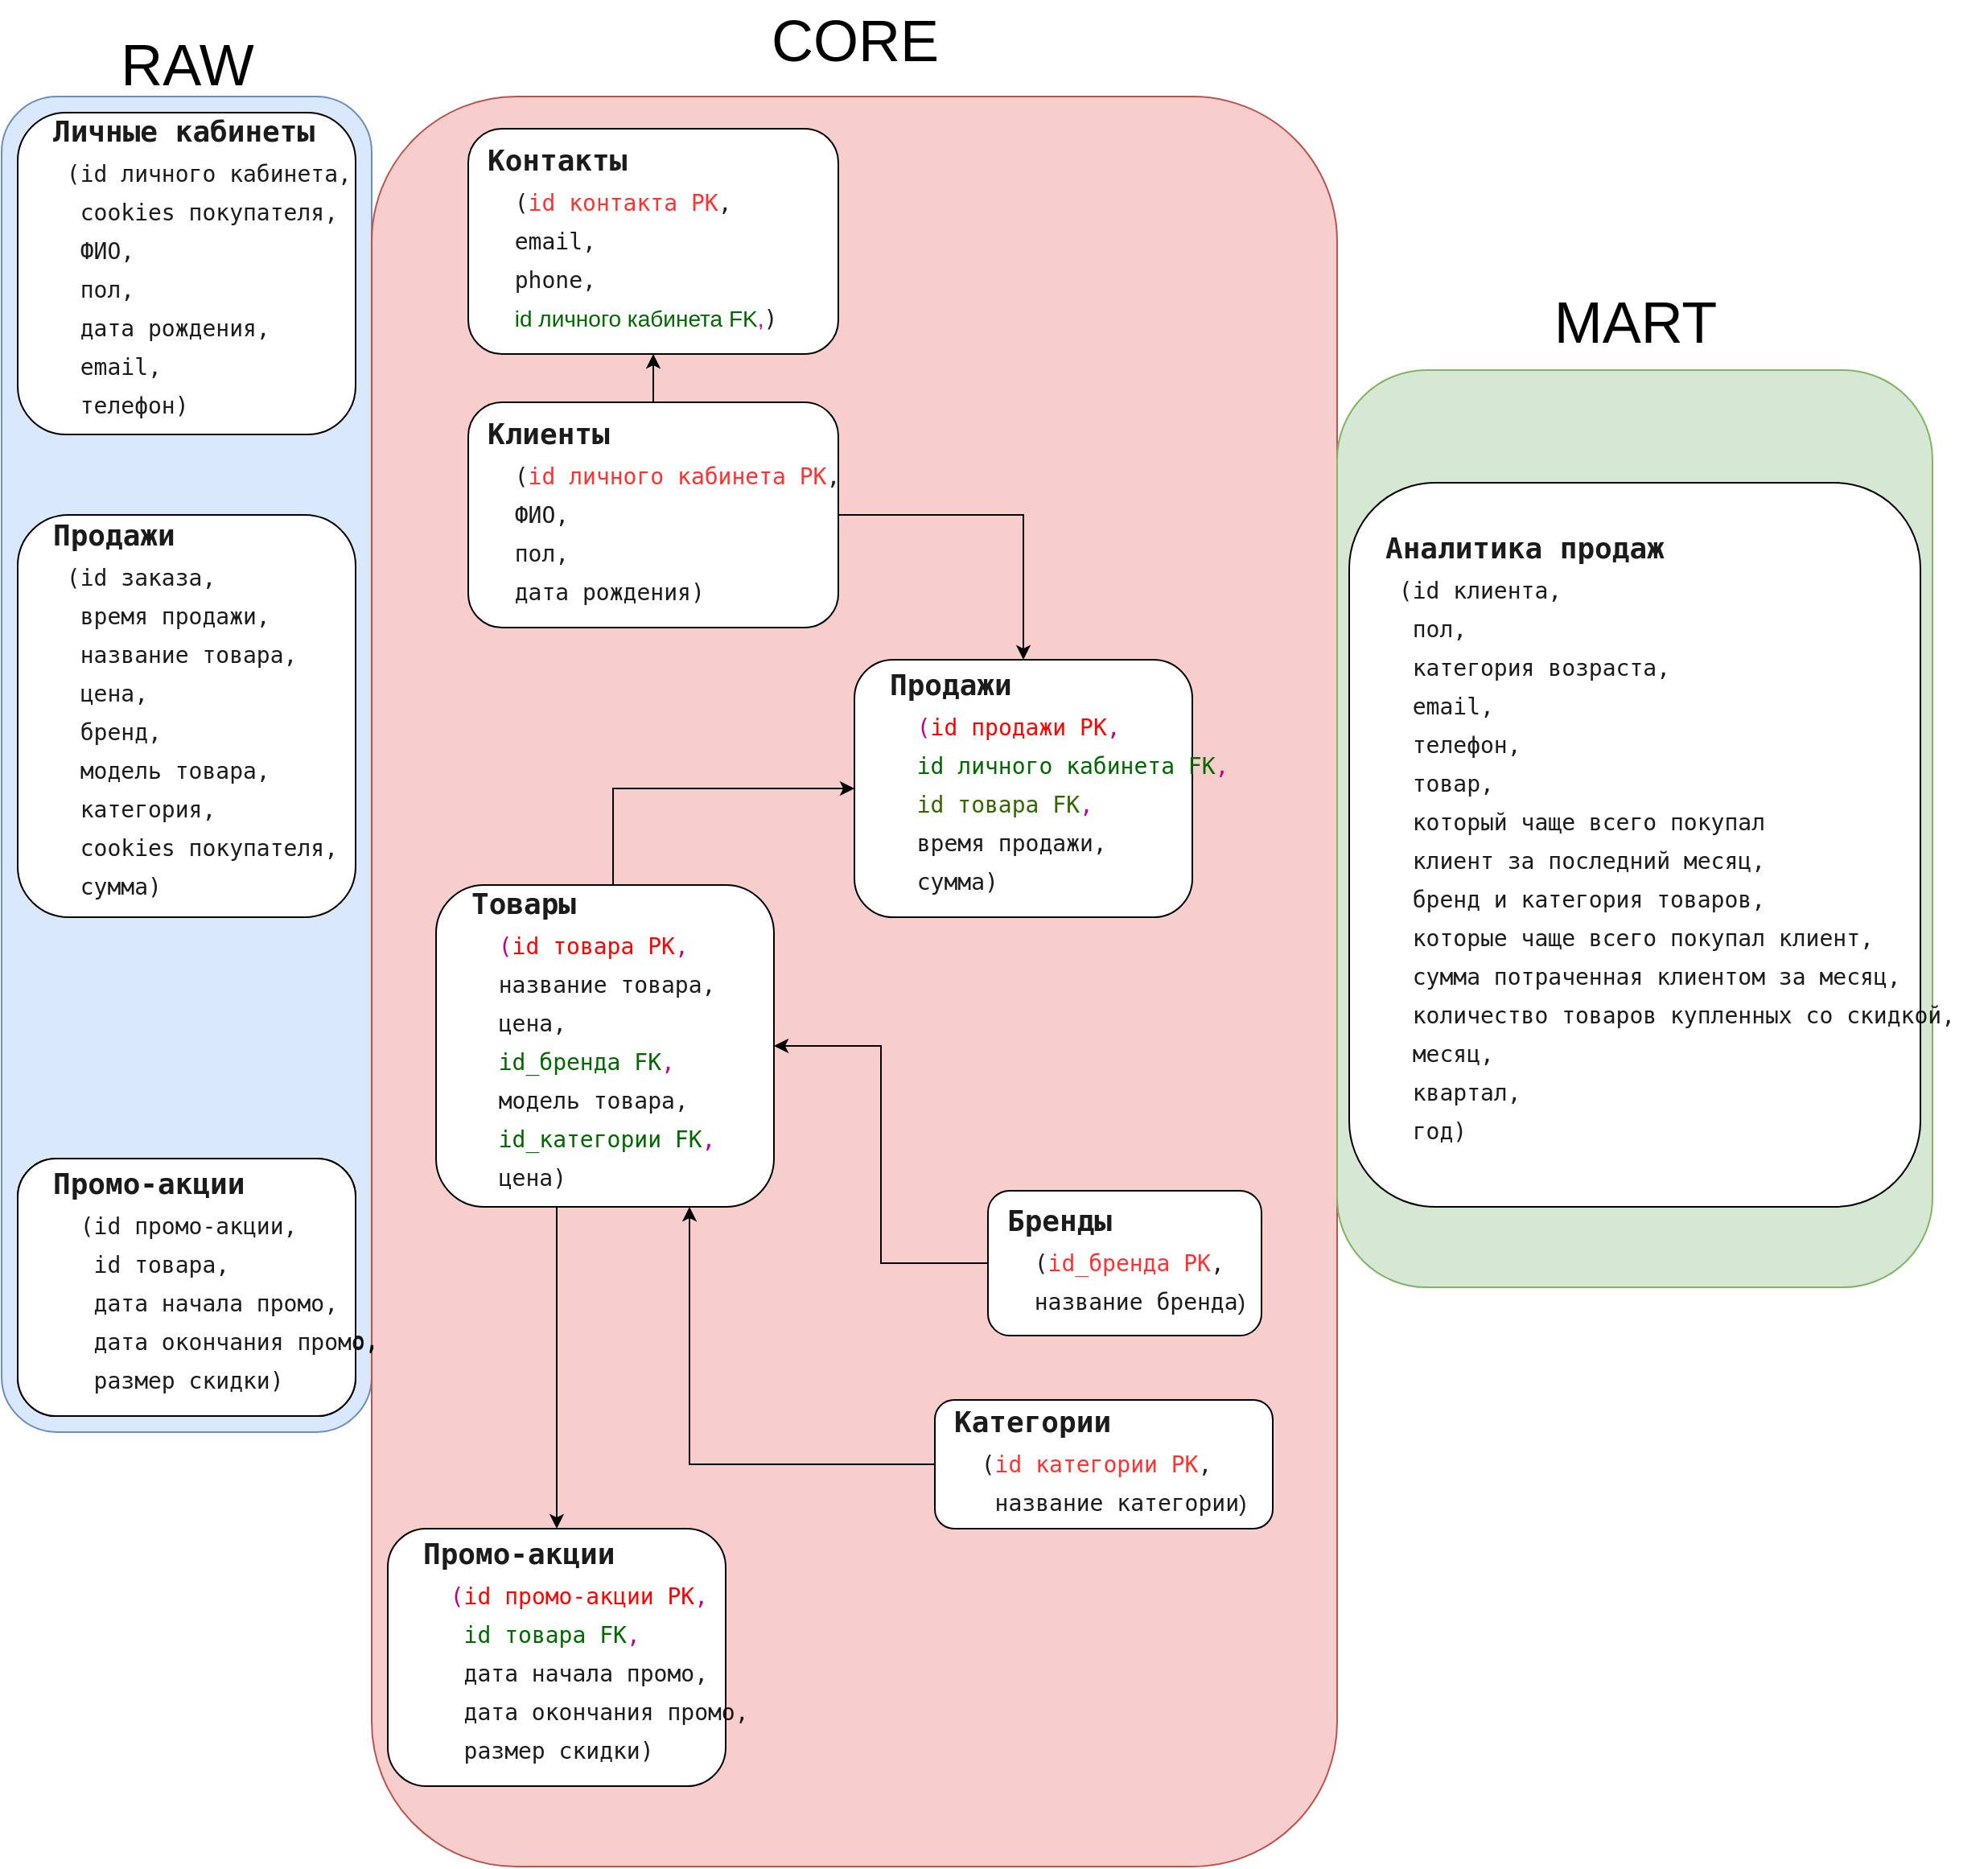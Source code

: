 <mxfile version="22.1.3" type="device">
  <diagram name="Страница — 1" id="ApuSdkKBPYPDiKR1HLbH">
    <mxGraphModel dx="2728" dy="833" grid="1" gridSize="10" guides="1" tooltips="1" connect="1" arrows="1" fold="1" page="1" pageScale="1" pageWidth="827" pageHeight="1169" math="0" shadow="0">
      <root>
        <mxCell id="0" />
        <mxCell id="1" parent="0" />
        <mxCell id="pfpJNphU8wRYEitO8FyI-1" value="" style="rounded=1;whiteSpace=wrap;html=1;fillColor=#dae8fc;strokeColor=#6c8ebf;" parent="1" vertex="1">
          <mxGeometry x="-1610" y="260" width="230" height="830" as="geometry" />
        </mxCell>
        <mxCell id="pfpJNphU8wRYEitO8FyI-2" value="" style="rounded=1;whiteSpace=wrap;html=1;fillColor=#f8cecc;strokeColor=#b85450;" parent="1" vertex="1">
          <mxGeometry x="-1380" y="260" width="600" height="1100" as="geometry" />
        </mxCell>
        <mxCell id="pfpJNphU8wRYEitO8FyI-3" value="" style="rounded=1;whiteSpace=wrap;html=1;fillColor=#d5e8d4;strokeColor=#82b366;" parent="1" vertex="1">
          <mxGeometry x="-780" y="430" width="370" height="570" as="geometry" />
        </mxCell>
        <mxCell id="pfpJNphU8wRYEitO8FyI-4" value="&lt;font style=&quot;font-size: 36px;&quot;&gt;RAW&lt;/font&gt;" style="text;html=1;strokeColor=none;fillColor=none;align=center;verticalAlign=middle;whiteSpace=wrap;rounded=0;" parent="1" vertex="1">
          <mxGeometry x="-1552.5" y="215" width="115" height="50" as="geometry" />
        </mxCell>
        <mxCell id="pfpJNphU8wRYEitO8FyI-5" value="&lt;font style=&quot;vertical-align: inherit;&quot;&gt;&lt;font style=&quot;vertical-align: inherit; font-size: 36px;&quot;&gt;CORE&lt;/font&gt;&lt;/font&gt;" style="text;html=1;strokeColor=none;fillColor=none;align=center;verticalAlign=middle;whiteSpace=wrap;rounded=0;" parent="1" vertex="1">
          <mxGeometry x="-1152.5" y="200" width="145" height="50" as="geometry" />
        </mxCell>
        <mxCell id="pfpJNphU8wRYEitO8FyI-6" value="&lt;font style=&quot;vertical-align: inherit;&quot;&gt;&lt;font style=&quot;vertical-align: inherit; font-size: 36px;&quot;&gt;МART&lt;/font&gt;&lt;/font&gt;" style="text;html=1;strokeColor=none;fillColor=none;align=center;verticalAlign=middle;whiteSpace=wrap;rounded=0;" parent="1" vertex="1">
          <mxGeometry x="-742.5" y="380" width="295" height="40" as="geometry" />
        </mxCell>
        <mxCell id="pfpJNphU8wRYEitO8FyI-7" style="edgeStyle=orthogonalEdgeStyle;rounded=0;orthogonalLoop=1;jettySize=auto;html=1;exitX=0.5;exitY=1;exitDx=0;exitDy=0;" parent="1" source="pfpJNphU8wRYEitO8FyI-1" target="pfpJNphU8wRYEitO8FyI-1" edge="1">
          <mxGeometry relative="1" as="geometry" />
        </mxCell>
        <mxCell id="699Mtnb7MZ2smKBeBavD-11" style="edgeStyle=orthogonalEdgeStyle;rounded=0;orthogonalLoop=1;jettySize=auto;html=1;entryX=0.5;entryY=0;entryDx=0;entryDy=0;" edge="1" parent="1" source="pfpJNphU8wRYEitO8FyI-8" target="pfpJNphU8wRYEitO8FyI-11">
          <mxGeometry relative="1" as="geometry" />
        </mxCell>
        <mxCell id="699Mtnb7MZ2smKBeBavD-12" style="edgeStyle=orthogonalEdgeStyle;rounded=0;orthogonalLoop=1;jettySize=auto;html=1;entryX=0.5;entryY=1;entryDx=0;entryDy=0;" edge="1" parent="1" source="pfpJNphU8wRYEitO8FyI-8" target="699Mtnb7MZ2smKBeBavD-2">
          <mxGeometry relative="1" as="geometry" />
        </mxCell>
        <mxCell id="pfpJNphU8wRYEitO8FyI-8" value="&lt;pre style=&quot;margin-top: 0px; margin-bottom: 4px; padding: 10px; box-sizing: border-box; border: 1px solid var(--cib-color-stroke-neutral-primary); background: var(--cib-color-syntax-background-surface); border-radius: var(--cib-border-radius-large); color: rgba(0, 0, 0, 0.894); line-height: 0%;&quot;&gt;&lt;code style=&quot;line-height: var(--cib-type-body1-line-height); font-variation-settings: var(--cib-type-body1-font-variation-settings);&quot;&gt;&lt;b style=&quot;&quot;&gt;&lt;font style=&quot;font-size: 18px;&quot;&gt;Клиенты&lt;/font&gt;&lt;/b&gt;&lt;/code&gt;&lt;/pre&gt;&lt;pre style=&quot;margin-top: 0px; margin-bottom: 4px; padding: 10px; box-sizing: border-box; border: 1px solid var(--cib-color-stroke-neutral-primary); background: var(--cib-color-syntax-background-surface); border-radius: var(--cib-border-radius-large); font-size: 14px; line-height: 0%;&quot;&gt;&lt;code style=&quot;color: rgba(0, 0, 0, 0.894); font-size: var(--cib-type-body1-font-size); line-height: var(--cib-type-body1-line-height); font-weight: var(--cib-type-body1-font-weight); font-variation-settings: var(--cib-type-body1-font-variation-settings);&quot;&gt;  (&lt;/code&gt;&lt;font color=&quot;#ff3333&quot;&gt;id личного кабинета PK&lt;/font&gt;&lt;span style=&quot;color: rgba(0, 0, 0, 0.894);&quot;&gt;,&lt;/span&gt;&lt;/pre&gt;&lt;pre style=&quot;margin-top: 0px; margin-bottom: 4px; padding: 10px; box-sizing: border-box; border: 1px solid var(--cib-color-stroke-neutral-primary); background: var(--cib-color-syntax-background-surface); border-radius: var(--cib-border-radius-large); color: rgba(0, 0, 0, 0.894); font-size: 14px; line-height: 0%;&quot;&gt;&lt;code style=&quot;font-size: var(--cib-type-body1-font-size); line-height: var(--cib-type-body1-line-height); font-weight: var(--cib-type-body1-font-weight); font-variation-settings: var(--cib-type-body1-font-variation-settings);&quot;&gt;  ФИО,&lt;/code&gt;&lt;/pre&gt;&lt;pre style=&quot;margin-top: 0px; margin-bottom: 4px; padding: 10px; box-sizing: border-box; border: 1px solid var(--cib-color-stroke-neutral-primary); background: var(--cib-color-syntax-background-surface); border-radius: var(--cib-border-radius-large); color: rgba(0, 0, 0, 0.894); font-size: 14px; line-height: 0%;&quot;&gt;&lt;code style=&quot;font-size: var(--cib-type-body1-font-size); line-height: var(--cib-type-body1-line-height); font-weight: var(--cib-type-body1-font-weight); font-variation-settings: var(--cib-type-body1-font-variation-settings);&quot;&gt;  пол,&lt;/code&gt;&lt;/pre&gt;&lt;pre style=&quot;margin-top: 0px; margin-bottom: 4px; padding: 10px; box-sizing: border-box; border: 1px solid var(--cib-color-stroke-neutral-primary); background: var(--cib-color-syntax-background-surface); border-radius: var(--cib-border-radius-large); color: rgba(0, 0, 0, 0.894); font-size: 14px; line-height: 0%;&quot;&gt;&lt;code style=&quot;font-size: var(--cib-type-body1-font-size); line-height: var(--cib-type-body1-line-height); font-weight: var(--cib-type-body1-font-weight); font-variation-settings: var(--cib-type-body1-font-variation-settings);&quot;&gt;  дата рождения&lt;/code&gt;)&lt;/pre&gt;" style="rounded=1;whiteSpace=wrap;html=1;align=left;" parent="1" vertex="1">
          <mxGeometry x="-1320" y="450" width="230" height="140" as="geometry" />
        </mxCell>
        <mxCell id="699Mtnb7MZ2smKBeBavD-10" style="edgeStyle=orthogonalEdgeStyle;rounded=0;orthogonalLoop=1;jettySize=auto;html=1;entryX=0;entryY=0.5;entryDx=0;entryDy=0;" edge="1" parent="1" source="pfpJNphU8wRYEitO8FyI-10" target="pfpJNphU8wRYEitO8FyI-11">
          <mxGeometry relative="1" as="geometry">
            <Array as="points">
              <mxPoint x="-1230" y="690" />
            </Array>
          </mxGeometry>
        </mxCell>
        <mxCell id="699Mtnb7MZ2smKBeBavD-14" style="edgeStyle=orthogonalEdgeStyle;rounded=0;orthogonalLoop=1;jettySize=auto;html=1;" edge="1" parent="1" source="pfpJNphU8wRYEitO8FyI-10" target="pfpJNphU8wRYEitO8FyI-17">
          <mxGeometry relative="1" as="geometry">
            <Array as="points">
              <mxPoint x="-1265" y="1010" />
              <mxPoint x="-1265" y="1010" />
            </Array>
          </mxGeometry>
        </mxCell>
        <mxCell id="pfpJNphU8wRYEitO8FyI-10" value="&lt;pre style=&quot;margin-top: 0px; margin-bottom: 4px; padding: 10px; box-sizing: border-box; border: 1px solid var(--cib-color-stroke-neutral-primary); background: var(--cib-color-syntax-background-surface); border-radius: var(--cib-border-radius-large); line-height: 0%;&quot;&gt;&lt;pre style=&quot;color: rgba(0, 0, 0, 0.894); margin-top: 0px; margin-bottom: 4px; padding: 10px; box-sizing: border-box; border: 1px solid var(--cib-color-stroke-neutral-primary); background: var(--cib-color-syntax-background-surface); border-radius: var(--cib-border-radius-large);&quot;&gt;&lt;code style=&quot;line-height: var(--cib-type-body1-line-height); font-variation-settings: var(--cib-type-body1-font-variation-settings);&quot;&gt;&lt;font style=&quot;font-size: 18px;&quot;&gt;&lt;b&gt;Товары&lt;/b&gt;&lt;/font&gt;&lt;/code&gt;&lt;/pre&gt;&lt;pre style=&quot;font-size: 14px; margin-top: 0px; margin-bottom: 4px; padding: 10px; box-sizing: border-box; border: 1px solid var(--cib-color-stroke-neutral-primary); background: var(--cib-color-syntax-background-surface); border-radius: var(--cib-border-radius-large);&quot;&gt;&lt;code style=&quot;font-size: var(--cib-type-body1-font-size); line-height: var(--cib-type-body1-line-height); font-weight: var(--cib-type-body1-font-weight); font-variation-settings: var(--cib-type-body1-font-variation-settings);&quot;&gt;&lt;font color=&quot;rgba(0, 0, 0, 0.894)&quot;&gt;  (&lt;/font&gt;&lt;font color=&quot;#ff0000&quot;&gt;id товара PK&lt;/font&gt;&lt;font color=&quot;rgba(0, 0, 0, 0.894)&quot;&gt;,&lt;/font&gt;&lt;/code&gt;&lt;/pre&gt;&lt;pre style=&quot;color: rgba(0, 0, 0, 0.894); font-size: 14px; margin-top: 0px; margin-bottom: 4px; padding: 10px; box-sizing: border-box; border: 1px solid var(--cib-color-stroke-neutral-primary); background: var(--cib-color-syntax-background-surface); border-radius: var(--cib-border-radius-large);&quot;&gt;&lt;code style=&quot;font-size: var(--cib-type-body1-font-size); line-height: var(--cib-type-body1-line-height); font-weight: var(--cib-type-body1-font-weight); font-variation-settings: var(--cib-type-body1-font-variation-settings);&quot;&gt;  название товара,&lt;/code&gt;&lt;/pre&gt;&lt;pre style=&quot;color: rgba(0, 0, 0, 0.894); font-size: 14px; margin-top: 0px; margin-bottom: 4px; padding: 10px; box-sizing: border-box; border: 1px solid var(--cib-color-stroke-neutral-primary); background: var(--cib-color-syntax-background-surface); border-radius: var(--cib-border-radius-large);&quot;&gt;&lt;code style=&quot;font-size: var(--cib-type-body1-font-size); line-height: var(--cib-type-body1-line-height); font-weight: var(--cib-type-body1-font-weight); font-variation-settings: var(--cib-type-body1-font-variation-settings);&quot;&gt;  цена,&lt;/code&gt;&lt;/pre&gt;&lt;pre style=&quot;font-size: 14px; margin-top: 0px; margin-bottom: 4px; padding: 10px; box-sizing: border-box; border: 1px solid var(--cib-color-stroke-neutral-primary); background: var(--cib-color-syntax-background-surface); border-radius: var(--cib-border-radius-large);&quot;&gt;&lt;code style=&quot;font-size: var(--cib-type-body1-font-size); line-height: var(--cib-type-body1-line-height); font-weight: var(--cib-type-body1-font-weight); font-variation-settings: var(--cib-type-body1-font-variation-settings);&quot;&gt;&lt;font color=&quot;rgba(0, 0, 0, 0.894)&quot;&gt;  &lt;/font&gt;&lt;font color=&quot;#006600&quot;&gt;id_брендa FK&lt;/font&gt;&lt;font color=&quot;rgba(0, 0, 0, 0.894)&quot;&gt;,&lt;/font&gt;&lt;/code&gt;&lt;/pre&gt;&lt;pre style=&quot;color: rgba(0, 0, 0, 0.894); font-size: 14px; margin-top: 0px; margin-bottom: 4px; padding: 10px; box-sizing: border-box; border: 1px solid var(--cib-color-stroke-neutral-primary); background: var(--cib-color-syntax-background-surface); border-radius: var(--cib-border-radius-large);&quot;&gt;&lt;code style=&quot;font-size: var(--cib-type-body1-font-size); line-height: var(--cib-type-body1-line-height); font-weight: var(--cib-type-body1-font-weight); font-variation-settings: var(--cib-type-body1-font-variation-settings);&quot;&gt;  модель товара,&lt;/code&gt;&lt;/pre&gt;&lt;pre style=&quot;font-size: 14px; margin-top: 0px; margin-bottom: 4px; padding: 10px; box-sizing: border-box; border: 1px solid var(--cib-color-stroke-neutral-primary); background: var(--cib-color-syntax-background-surface); border-radius: var(--cib-border-radius-large);&quot;&gt;&lt;code style=&quot;font-size: var(--cib-type-body1-font-size); line-height: var(--cib-type-body1-line-height); font-weight: var(--cib-type-body1-font-weight); font-variation-settings: var(--cib-type-body1-font-variation-settings);&quot;&gt;&lt;font color=&quot;rgba(0, 0, 0, 0.894)&quot;&gt;  &lt;/font&gt;&lt;font color=&quot;#006600&quot;&gt;id_категории FK&lt;/font&gt;&lt;font color=&quot;rgba(0, 0, 0, 0.894)&quot;&gt;,&lt;/font&gt;&lt;/code&gt;&lt;/pre&gt;&lt;pre style=&quot;color: rgba(0, 0, 0, 0.894); font-size: 14px; margin-top: 0px; margin-bottom: 4px; padding: 10px; box-sizing: border-box; border: 1px solid var(--cib-color-stroke-neutral-primary); background: var(--cib-color-syntax-background-surface); border-radius: var(--cib-border-radius-large);&quot;&gt;&lt;code style=&quot;font-size: var(--cib-type-body1-font-size); line-height: var(--cib-type-body1-line-height); font-weight: var(--cib-type-body1-font-weight); font-variation-settings: var(--cib-type-body1-font-variation-settings);&quot;&gt;  цена)&lt;/code&gt;&lt;/pre&gt;&lt;/pre&gt;" style="rounded=1;whiteSpace=wrap;html=1;align=left;" parent="1" vertex="1">
          <mxGeometry x="-1340" y="750" width="210" height="200" as="geometry" />
        </mxCell>
        <mxCell id="pfpJNphU8wRYEitO8FyI-11" value="&lt;pre style=&quot;margin-top: 0px; margin-bottom: 4px; padding: 10px; box-sizing: border-box; border: 1px solid var(--cib-color-stroke-neutral-primary); background: var(--cib-color-syntax-background-surface); border-radius: var(--cib-border-radius-large); line-height: 0%;&quot;&gt;&lt;pre style=&quot;color: rgba(0, 0, 0, 0.894); margin-top: 0px; margin-bottom: 4px; padding: 10px; box-sizing: border-box; border: 1px solid var(--cib-color-stroke-neutral-primary); background: var(--cib-color-syntax-background-surface); border-radius: var(--cib-border-radius-large);&quot;&gt;&lt;code style=&quot;line-height: var(--cib-type-body1-line-height); font-variation-settings: var(--cib-type-body1-font-variation-settings);&quot;&gt;&lt;b style=&quot;&quot;&gt;&lt;font style=&quot;font-size: 18px;&quot;&gt;Продажи&lt;/font&gt;&lt;/b&gt;&lt;/code&gt;&lt;/pre&gt;&lt;pre style=&quot;font-size: 14px; margin-top: 0px; margin-bottom: 4px; padding: 10px; box-sizing: border-box; border: 1px solid var(--cib-color-stroke-neutral-primary); background: var(--cib-color-syntax-background-surface); border-radius: var(--cib-border-radius-large);&quot;&gt;&lt;code style=&quot;font-size: var(--cib-type-body1-font-size); line-height: var(--cib-type-body1-line-height); font-weight: var(--cib-type-body1-font-weight); font-variation-settings: var(--cib-type-body1-font-variation-settings);&quot;&gt;&lt;font color=&quot;rgba(0, 0, 0, 0.894)&quot;&gt;  (&lt;/font&gt;&lt;font color=&quot;#ff0000&quot;&gt;id продажи PK&lt;/font&gt;&lt;font color=&quot;rgba(0, 0, 0, 0.894)&quot;&gt;,&lt;/font&gt;&lt;/code&gt;&lt;/pre&gt;&lt;pre style=&quot;font-size: 14px; margin-top: 0px; margin-bottom: 4px; padding: 10px; box-sizing: border-box; border: 1px solid var(--cib-color-stroke-neutral-primary); background: var(--cib-color-syntax-background-surface); border-radius: var(--cib-border-radius-large);&quot;&gt;&lt;code style=&quot;font-size: var(--cib-type-body1-font-size); line-height: var(--cib-type-body1-line-height); font-weight: var(--cib-type-body1-font-weight); font-variation-settings: var(--cib-type-body1-font-variation-settings);&quot;&gt;&lt;font color=&quot;rgba(0, 0, 0, 0.894)&quot;&gt;  &lt;/font&gt;&lt;font color=&quot;#006600&quot;&gt;id личного кабинета FK&lt;/font&gt;&lt;font color=&quot;rgba(0, 0, 0, 0.894)&quot;&gt;,&lt;br&gt;&lt;/font&gt;&lt;/code&gt;&lt;font color=&quot;rgba(0, 0, 0, 0.894)&quot;&gt;&lt;br&gt;&lt;/font&gt;&lt;/pre&gt;&lt;pre style=&quot;font-size: 14px; margin-top: 0px; margin-bottom: 4px; padding: 10px; box-sizing: border-box; border: 1px solid var(--cib-color-stroke-neutral-primary); background: var(--cib-color-syntax-background-surface); border-radius: var(--cib-border-radius-large);&quot;&gt;&lt;span style=&quot;color: rgba(0, 0, 0, 0.894);&quot;&gt;  &lt;/span&gt;&lt;font color=&quot;#336600&quot;&gt;id товара FK&lt;/font&gt;&lt;font color=&quot;rgba(0, 0, 0, 0.894)&quot;&gt;, &lt;/font&gt;&lt;/pre&gt;&lt;pre style=&quot;color: rgba(0, 0, 0, 0.894); font-size: 14px; margin-top: 0px; margin-bottom: 4px; padding: 10px; box-sizing: border-box; border: 1px solid var(--cib-color-stroke-neutral-primary); background: var(--cib-color-syntax-background-surface); border-radius: var(--cib-border-radius-large);&quot;&gt;&lt;code style=&quot;font-size: var(--cib-type-body1-font-size); line-height: var(--cib-type-body1-line-height); font-weight: var(--cib-type-body1-font-weight); font-variation-settings: var(--cib-type-body1-font-variation-settings);&quot;&gt;  время продажи,&lt;/code&gt;&lt;/pre&gt;&lt;pre style=&quot;color: rgba(0, 0, 0, 0.894); font-size: 14px; margin-top: 0px; margin-bottom: 4px; padding: 10px; box-sizing: border-box; border: 1px solid var(--cib-color-stroke-neutral-primary); background: var(--cib-color-syntax-background-surface); border-radius: var(--cib-border-radius-large);&quot;&gt;&lt;code style=&quot;font-size: var(--cib-type-body1-font-size); line-height: var(--cib-type-body1-line-height); font-weight: var(--cib-type-body1-font-weight); font-variation-settings: var(--cib-type-body1-font-variation-settings);&quot;&gt;  сумма)&lt;/code&gt;&lt;/pre&gt;&lt;/pre&gt;" style="rounded=1;whiteSpace=wrap;html=1;align=left;" parent="1" vertex="1">
          <mxGeometry x="-1080" y="610" width="210" height="160" as="geometry" />
        </mxCell>
        <mxCell id="pfpJNphU8wRYEitO8FyI-13" value="&lt;pre style=&quot;margin-top: 0px; margin-bottom: 4px; padding: 10px; box-sizing: border-box; border: 1px solid var(--cib-color-stroke-neutral-primary); background: var(--cib-color-syntax-background-surface); border-radius: var(--cib-border-radius-large); color: rgba(0, 0, 0, 0.894); font-size: 14px; line-height: 0%;&quot;&gt;&lt;pre style=&quot;margin-top: 0px; margin-bottom: 4px; padding: 10px; box-sizing: border-box; border: 1px solid var(--cib-color-stroke-neutral-primary); background: var(--cib-color-syntax-background-surface); border-radius: var(--cib-border-radius-large);&quot;&gt;&lt;code style=&quot;font-size: var(--cib-type-body1-font-size); line-height: var(--cib-type-body1-line-height); font-weight: var(--cib-type-body1-font-weight); font-variation-settings: var(--cib-type-body1-font-variation-settings);&quot;&gt;Промо-акции&lt;/code&gt;&lt;/pre&gt;&lt;pre style=&quot;margin-top: 0px; margin-bottom: 4px; padding: 10px; box-sizing: border-box; border: 1px solid var(--cib-color-stroke-neutral-primary); background: var(--cib-color-syntax-background-surface); border-radius: var(--cib-border-radius-large);&quot;&gt;&lt;code style=&quot;font-size: var(--cib-type-body1-font-size); line-height: var(--cib-type-body1-line-height); font-weight: var(--cib-type-body1-font-weight); font-variation-settings: var(--cib-type-body1-font-variation-settings);&quot;&gt;  (id промо-акции,&lt;/code&gt;&lt;/pre&gt;&lt;pre style=&quot;margin-top: 0px; margin-bottom: 4px; padding: 10px; box-sizing: border-box; border: 1px solid var(--cib-color-stroke-neutral-primary); background: var(--cib-color-syntax-background-surface); border-radius: var(--cib-border-radius-large);&quot;&gt;&lt;code style=&quot;font-size: var(--cib-type-body1-font-size); line-height: var(--cib-type-body1-line-height); font-weight: var(--cib-type-body1-font-weight); font-variation-settings: var(--cib-type-body1-font-variation-settings);&quot;&gt;   id товара,&lt;/code&gt;&lt;/pre&gt;&lt;pre style=&quot;margin-top: 0px; margin-bottom: 4px; padding: 10px; box-sizing: border-box; border: 1px solid var(--cib-color-stroke-neutral-primary); background: var(--cib-color-syntax-background-surface); border-radius: var(--cib-border-radius-large);&quot;&gt;&lt;code style=&quot;font-size: var(--cib-type-body1-font-size); line-height: var(--cib-type-body1-line-height); font-weight: var(--cib-type-body1-font-weight); font-variation-settings: var(--cib-type-body1-font-variation-settings);&quot;&gt;   дата начала промо,&lt;/code&gt;&lt;/pre&gt;&lt;pre style=&quot;margin-top: 0px; margin-bottom: 4px; padding: 10px; box-sizing: border-box; border: 1px solid var(--cib-color-stroke-neutral-primary); background: var(--cib-color-syntax-background-surface); border-radius: var(--cib-border-radius-large);&quot;&gt;&lt;code style=&quot;font-size: var(--cib-type-body1-font-size); line-height: var(--cib-type-body1-line-height); font-weight: var(--cib-type-body1-font-weight); font-variation-settings: var(--cib-type-body1-font-variation-settings);&quot;&gt;   дата окончания промо,&lt;/code&gt;&lt;/pre&gt;&lt;pre style=&quot;margin-top: 0px; margin-bottom: 4px; padding: 10px; box-sizing: border-box; border: 1px solid var(--cib-color-stroke-neutral-primary); background: var(--cib-color-syntax-background-surface); border-radius: var(--cib-border-radius-large);&quot;&gt;&lt;code style=&quot;font-size: var(--cib-type-body1-font-size); line-height: var(--cib-type-body1-line-height); font-weight: var(--cib-type-body1-font-weight); font-variation-settings: var(--cib-type-body1-font-variation-settings);&quot;&gt;   размер скидки)&lt;/code&gt;&lt;/pre&gt;&lt;/pre&gt;" style="rounded=1;whiteSpace=wrap;html=1;align=left;" parent="1" vertex="1">
          <mxGeometry x="-1600" y="920" width="210" height="160" as="geometry" />
        </mxCell>
        <mxCell id="pfpJNphU8wRYEitO8FyI-14" value="&lt;pre style=&quot;margin-top: 0px; margin-bottom: 4px; padding: 10px; box-sizing: border-box; border: 1px solid var(--cib-color-stroke-neutral-primary); background: var(--cib-color-syntax-background-surface); border-radius: var(--cib-border-radius-large); color: rgba(0, 0, 0, 0.894); line-height: 0%;&quot;&gt;&lt;pre style=&quot;margin-top: 0px; margin-bottom: 4px; padding: 10px; box-sizing: border-box; border: 1px solid var(--cib-color-stroke-neutral-primary); background: var(--cib-color-syntax-background-surface); border-radius: var(--cib-border-radius-large);&quot;&gt;&lt;code style=&quot;line-height: var(--cib-type-body1-line-height); font-variation-settings: var(--cib-type-body1-font-variation-settings);&quot;&gt;&lt;b style=&quot;&quot;&gt;&lt;font style=&quot;font-size: 18px;&quot;&gt;Продажи&lt;/font&gt;&lt;/b&gt;&lt;/code&gt;&lt;/pre&gt;&lt;pre style=&quot;font-size: 14px; margin-top: 0px; margin-bottom: 4px; padding: 10px; box-sizing: border-box; border: 1px solid var(--cib-color-stroke-neutral-primary); background: var(--cib-color-syntax-background-surface); border-radius: var(--cib-border-radius-large);&quot;&gt;&lt;code style=&quot;font-size: var(--cib-type-body1-font-size); line-height: var(--cib-type-body1-line-height); font-weight: var(--cib-type-body1-font-weight); font-variation-settings: var(--cib-type-body1-font-variation-settings);&quot;&gt; (id заказа,&lt;/code&gt;&lt;/pre&gt;&lt;pre style=&quot;font-size: 14px; margin-top: 0px; margin-bottom: 4px; padding: 10px; box-sizing: border-box; border: 1px solid var(--cib-color-stroke-neutral-primary); background: var(--cib-color-syntax-background-surface); border-radius: var(--cib-border-radius-large);&quot;&gt;&lt;code style=&quot;font-size: var(--cib-type-body1-font-size); line-height: var(--cib-type-body1-line-height); font-weight: var(--cib-type-body1-font-weight); font-variation-settings: var(--cib-type-body1-font-variation-settings);&quot;&gt;  время продажи,&lt;/code&gt;&lt;/pre&gt;&lt;pre style=&quot;font-size: 14px; margin-top: 0px; margin-bottom: 4px; padding: 10px; box-sizing: border-box; border: 1px solid var(--cib-color-stroke-neutral-primary); background: var(--cib-color-syntax-background-surface); border-radius: var(--cib-border-radius-large);&quot;&gt;&lt;code style=&quot;font-size: var(--cib-type-body1-font-size); line-height: var(--cib-type-body1-line-height); font-weight: var(--cib-type-body1-font-weight); font-variation-settings: var(--cib-type-body1-font-variation-settings);&quot;&gt;  название товара,&lt;/code&gt;&lt;/pre&gt;&lt;pre style=&quot;font-size: 14px; margin-top: 0px; margin-bottom: 4px; padding: 10px; box-sizing: border-box; border: 1px solid var(--cib-color-stroke-neutral-primary); background: var(--cib-color-syntax-background-surface); border-radius: var(--cib-border-radius-large);&quot;&gt;&lt;code style=&quot;font-size: var(--cib-type-body1-font-size); line-height: var(--cib-type-body1-line-height); font-weight: var(--cib-type-body1-font-weight); font-variation-settings: var(--cib-type-body1-font-variation-settings);&quot;&gt;  цена,&lt;/code&gt;&lt;/pre&gt;&lt;pre style=&quot;font-size: 14px; margin-top: 0px; margin-bottom: 4px; padding: 10px; box-sizing: border-box; border: 1px solid var(--cib-color-stroke-neutral-primary); background: var(--cib-color-syntax-background-surface); border-radius: var(--cib-border-radius-large);&quot;&gt;&lt;code style=&quot;font-size: var(--cib-type-body1-font-size); line-height: var(--cib-type-body1-line-height); font-weight: var(--cib-type-body1-font-weight); font-variation-settings: var(--cib-type-body1-font-variation-settings);&quot;&gt;  бренд,&lt;/code&gt;&lt;/pre&gt;&lt;pre style=&quot;font-size: 14px; margin-top: 0px; margin-bottom: 4px; padding: 10px; box-sizing: border-box; border: 1px solid var(--cib-color-stroke-neutral-primary); background: var(--cib-color-syntax-background-surface); border-radius: var(--cib-border-radius-large);&quot;&gt;&lt;code style=&quot;font-size: var(--cib-type-body1-font-size); line-height: var(--cib-type-body1-line-height); font-weight: var(--cib-type-body1-font-weight); font-variation-settings: var(--cib-type-body1-font-variation-settings);&quot;&gt;  модель товара,&lt;/code&gt;&lt;/pre&gt;&lt;pre style=&quot;font-size: 14px; margin-top: 0px; margin-bottom: 4px; padding: 10px; box-sizing: border-box; border: 1px solid var(--cib-color-stroke-neutral-primary); background: var(--cib-color-syntax-background-surface); border-radius: var(--cib-border-radius-large);&quot;&gt;&lt;code style=&quot;font-size: var(--cib-type-body1-font-size); line-height: var(--cib-type-body1-line-height); font-weight: var(--cib-type-body1-font-weight); font-variation-settings: var(--cib-type-body1-font-variation-settings);&quot;&gt;  категория,&lt;/code&gt;&lt;/pre&gt;&lt;pre style=&quot;font-size: 14px; margin-top: 0px; margin-bottom: 4px; padding: 10px; box-sizing: border-box; border: 1px solid var(--cib-color-stroke-neutral-primary); background: var(--cib-color-syntax-background-surface); border-radius: var(--cib-border-radius-large);&quot;&gt;&lt;code style=&quot;font-size: var(--cib-type-body1-font-size); line-height: var(--cib-type-body1-line-height); font-weight: var(--cib-type-body1-font-weight); font-variation-settings: var(--cib-type-body1-font-variation-settings);&quot;&gt;  cookies покупателя,&lt;/code&gt;&lt;/pre&gt;&lt;pre style=&quot;font-size: 14px; margin-top: 0px; margin-bottom: 4px; padding: 10px; box-sizing: border-box; border: 1px solid var(--cib-color-stroke-neutral-primary); background: var(--cib-color-syntax-background-surface); border-radius: var(--cib-border-radius-large);&quot;&gt;&lt;code style=&quot;font-size: var(--cib-type-body1-font-size); line-height: var(--cib-type-body1-line-height); font-weight: var(--cib-type-body1-font-weight); font-variation-settings: var(--cib-type-body1-font-variation-settings);&quot;&gt;  сумма)&lt;/code&gt;&lt;/pre&gt;&lt;/pre&gt;" style="rounded=1;whiteSpace=wrap;html=1;align=left;" parent="1" vertex="1">
          <mxGeometry x="-1600" y="520" width="210" height="250" as="geometry" />
        </mxCell>
        <mxCell id="pfpJNphU8wRYEitO8FyI-15" value="&lt;pre style=&quot;margin-top: 0px; margin-bottom: 4px; padding: 10px; box-sizing: border-box; border: 1px solid var(--cib-color-stroke-neutral-primary); background: var(--cib-color-syntax-background-surface); border-radius: var(--cib-border-radius-large); color: rgba(0, 0, 0, 0.894); line-height: 0%;&quot;&gt;&lt;pre style=&quot;margin-top: 0px; margin-bottom: 4px; padding: 10px; box-sizing: border-box; border: 1px solid var(--cib-color-stroke-neutral-primary); background: var(--cib-color-syntax-background-surface); border-radius: var(--cib-border-radius-large);&quot;&gt;&lt;code style=&quot;line-height: var(--cib-type-body1-line-height); font-variation-settings: var(--cib-type-body1-font-variation-settings);&quot;&gt;&lt;b style=&quot;&quot;&gt;&lt;font style=&quot;font-size: 18px;&quot;&gt;Личные кабинеты&lt;/font&gt;&lt;/b&gt;&lt;/code&gt;&lt;/pre&gt;&lt;pre style=&quot;font-size: 14px; margin-top: 0px; margin-bottom: 4px; padding: 10px; box-sizing: border-box; border: 1px solid var(--cib-color-stroke-neutral-primary); background: var(--cib-color-syntax-background-surface); border-radius: var(--cib-border-radius-large);&quot;&gt;&lt;code style=&quot;font-size: var(--cib-type-body1-font-size); line-height: var(--cib-type-body1-line-height); font-weight: var(--cib-type-body1-font-weight); font-variation-settings: var(--cib-type-body1-font-variation-settings);&quot;&gt; (id личного кабинета,&lt;/code&gt;&lt;/pre&gt;&lt;pre style=&quot;font-size: 14px; margin-top: 0px; margin-bottom: 4px; padding: 10px; box-sizing: border-box; border: 1px solid var(--cib-color-stroke-neutral-primary); background: var(--cib-color-syntax-background-surface); border-radius: var(--cib-border-radius-large);&quot;&gt;&lt;code style=&quot;font-size: var(--cib-type-body1-font-size); line-height: var(--cib-type-body1-line-height); font-weight: var(--cib-type-body1-font-weight); font-variation-settings: var(--cib-type-body1-font-variation-settings);&quot;&gt;  cookies покупателя,&lt;/code&gt;&lt;/pre&gt;&lt;pre style=&quot;font-size: 14px; margin-top: 0px; margin-bottom: 4px; padding: 10px; box-sizing: border-box; border: 1px solid var(--cib-color-stroke-neutral-primary); background: var(--cib-color-syntax-background-surface); border-radius: var(--cib-border-radius-large);&quot;&gt;&lt;code style=&quot;font-size: var(--cib-type-body1-font-size); line-height: var(--cib-type-body1-line-height); font-weight: var(--cib-type-body1-font-weight); font-variation-settings: var(--cib-type-body1-font-variation-settings);&quot;&gt;  ФИО,&lt;/code&gt;&lt;/pre&gt;&lt;pre style=&quot;font-size: 14px; margin-top: 0px; margin-bottom: 4px; padding: 10px; box-sizing: border-box; border: 1px solid var(--cib-color-stroke-neutral-primary); background: var(--cib-color-syntax-background-surface); border-radius: var(--cib-border-radius-large);&quot;&gt;&lt;code style=&quot;font-size: var(--cib-type-body1-font-size); line-height: var(--cib-type-body1-line-height); font-weight: var(--cib-type-body1-font-weight); font-variation-settings: var(--cib-type-body1-font-variation-settings);&quot;&gt;  пол,&lt;/code&gt;&lt;/pre&gt;&lt;pre style=&quot;font-size: 14px; margin-top: 0px; margin-bottom: 4px; padding: 10px; box-sizing: border-box; border: 1px solid var(--cib-color-stroke-neutral-primary); background: var(--cib-color-syntax-background-surface); border-radius: var(--cib-border-radius-large);&quot;&gt;&lt;code style=&quot;font-size: var(--cib-type-body1-font-size); line-height: var(--cib-type-body1-line-height); font-weight: var(--cib-type-body1-font-weight); font-variation-settings: var(--cib-type-body1-font-variation-settings);&quot;&gt;  дата рождения,&lt;/code&gt;&lt;/pre&gt;&lt;pre style=&quot;font-size: 14px; margin-top: 0px; margin-bottom: 4px; padding: 10px; box-sizing: border-box; border: 1px solid var(--cib-color-stroke-neutral-primary); background: var(--cib-color-syntax-background-surface); border-radius: var(--cib-border-radius-large);&quot;&gt;&lt;code style=&quot;font-size: var(--cib-type-body1-font-size); line-height: var(--cib-type-body1-line-height); font-weight: var(--cib-type-body1-font-weight); font-variation-settings: var(--cib-type-body1-font-variation-settings);&quot;&gt;  email,&lt;/code&gt;&lt;/pre&gt;&lt;pre style=&quot;font-size: 14px; margin-top: 0px; margin-bottom: 4px; padding: 10px; box-sizing: border-box; border: 1px solid var(--cib-color-stroke-neutral-primary); background: var(--cib-color-syntax-background-surface); border-radius: var(--cib-border-radius-large);&quot;&gt;&lt;code style=&quot;font-size: var(--cib-type-body1-font-size); line-height: var(--cib-type-body1-line-height); font-weight: var(--cib-type-body1-font-weight); font-variation-settings: var(--cib-type-body1-font-variation-settings);&quot;&gt;  телефон)&lt;/code&gt;&lt;/pre&gt;&lt;/pre&gt;" style="rounded=1;whiteSpace=wrap;html=1;align=left;" parent="1" vertex="1">
          <mxGeometry x="-1600" y="270" width="210" height="200" as="geometry" />
        </mxCell>
        <mxCell id="pfpJNphU8wRYEitO8FyI-16" value="&lt;pre style=&quot;margin-top: 0px; margin-bottom: 4px; padding: 10px; box-sizing: border-box; border: 1px solid var(--cib-color-stroke-neutral-primary); background: var(--cib-color-syntax-background-surface); border-radius: var(--cib-border-radius-large); color: rgba(0, 0, 0, 0.894); line-height: 0%;&quot;&gt;&lt;pre style=&quot;margin-top: 0px; margin-bottom: 4px; padding: 10px; box-sizing: border-box; border: 1px solid var(--cib-color-stroke-neutral-primary); background: var(--cib-color-syntax-background-surface); border-radius: var(--cib-border-radius-large);&quot;&gt;&lt;code style=&quot;line-height: var(--cib-type-body1-line-height); font-variation-settings: var(--cib-type-body1-font-variation-settings);&quot;&gt;&lt;b style=&quot;&quot;&gt;&lt;font style=&quot;font-size: 18px;&quot;&gt;Промо-акции&lt;/font&gt;&lt;/b&gt;&lt;/code&gt;&lt;/pre&gt;&lt;pre style=&quot;font-size: 14px; margin-top: 0px; margin-bottom: 4px; padding: 10px; box-sizing: border-box; border: 1px solid var(--cib-color-stroke-neutral-primary); background: var(--cib-color-syntax-background-surface); border-radius: var(--cib-border-radius-large);&quot;&gt;&lt;code style=&quot;font-size: var(--cib-type-body1-font-size); line-height: var(--cib-type-body1-line-height); font-weight: var(--cib-type-body1-font-weight); font-variation-settings: var(--cib-type-body1-font-variation-settings);&quot;&gt;  (id промо-акции,&lt;/code&gt;&lt;/pre&gt;&lt;pre style=&quot;font-size: 14px; margin-top: 0px; margin-bottom: 4px; padding: 10px; box-sizing: border-box; border: 1px solid var(--cib-color-stroke-neutral-primary); background: var(--cib-color-syntax-background-surface); border-radius: var(--cib-border-radius-large);&quot;&gt;&lt;code style=&quot;font-size: var(--cib-type-body1-font-size); line-height: var(--cib-type-body1-line-height); font-weight: var(--cib-type-body1-font-weight); font-variation-settings: var(--cib-type-body1-font-variation-settings);&quot;&gt;   id товара,&lt;/code&gt;&lt;/pre&gt;&lt;pre style=&quot;font-size: 14px; margin-top: 0px; margin-bottom: 4px; padding: 10px; box-sizing: border-box; border: 1px solid var(--cib-color-stroke-neutral-primary); background: var(--cib-color-syntax-background-surface); border-radius: var(--cib-border-radius-large);&quot;&gt;&lt;code style=&quot;font-size: var(--cib-type-body1-font-size); line-height: var(--cib-type-body1-line-height); font-weight: var(--cib-type-body1-font-weight); font-variation-settings: var(--cib-type-body1-font-variation-settings);&quot;&gt;   дата начала промо,&lt;/code&gt;&lt;/pre&gt;&lt;pre style=&quot;font-size: 14px; margin-top: 0px; margin-bottom: 4px; padding: 10px; box-sizing: border-box; border: 1px solid var(--cib-color-stroke-neutral-primary); background: var(--cib-color-syntax-background-surface); border-radius: var(--cib-border-radius-large);&quot;&gt;&lt;code style=&quot;font-size: var(--cib-type-body1-font-size); line-height: var(--cib-type-body1-line-height); font-weight: var(--cib-type-body1-font-weight); font-variation-settings: var(--cib-type-body1-font-variation-settings);&quot;&gt;   дата окончания промо,&lt;/code&gt;&lt;/pre&gt;&lt;pre style=&quot;font-size: 14px; margin-top: 0px; margin-bottom: 4px; padding: 10px; box-sizing: border-box; border: 1px solid var(--cib-color-stroke-neutral-primary); background: var(--cib-color-syntax-background-surface); border-radius: var(--cib-border-radius-large);&quot;&gt;&lt;code style=&quot;font-size: var(--cib-type-body1-font-size); line-height: var(--cib-type-body1-line-height); font-weight: var(--cib-type-body1-font-weight); font-variation-settings: var(--cib-type-body1-font-variation-settings);&quot;&gt;   размер скидки)&lt;/code&gt;&lt;/pre&gt;&lt;/pre&gt;" style="rounded=1;whiteSpace=wrap;html=1;align=left;" parent="1" vertex="1">
          <mxGeometry x="-1600" y="920" width="210" height="160" as="geometry" />
        </mxCell>
        <mxCell id="pfpJNphU8wRYEitO8FyI-17" value="&lt;pre style=&quot;margin-top: 0px; margin-bottom: 4px; padding: 10px; box-sizing: border-box; border: 1px solid var(--cib-color-stroke-neutral-primary); background: var(--cib-color-syntax-background-surface); border-radius: var(--cib-border-radius-large); line-height: 0%;&quot;&gt;&lt;pre style=&quot;color: rgba(0, 0, 0, 0.894); margin-top: 0px; margin-bottom: 4px; padding: 10px; box-sizing: border-box; border: 1px solid var(--cib-color-stroke-neutral-primary); background: var(--cib-color-syntax-background-surface); border-radius: var(--cib-border-radius-large);&quot;&gt;&lt;code style=&quot;line-height: var(--cib-type-body1-line-height); font-variation-settings: var(--cib-type-body1-font-variation-settings);&quot;&gt;&lt;b style=&quot;&quot;&gt;&lt;font style=&quot;font-size: 18px;&quot;&gt;Промо-акции&lt;/font&gt;&lt;/b&gt;&lt;/code&gt;&lt;/pre&gt;&lt;pre style=&quot;font-size: 14px; margin-top: 0px; margin-bottom: 4px; padding: 10px; box-sizing: border-box; border: 1px solid var(--cib-color-stroke-neutral-primary); background: var(--cib-color-syntax-background-surface); border-radius: var(--cib-border-radius-large);&quot;&gt;&lt;code style=&quot;font-size: var(--cib-type-body1-font-size); line-height: var(--cib-type-body1-line-height); font-weight: var(--cib-type-body1-font-weight); font-variation-settings: var(--cib-type-body1-font-variation-settings);&quot;&gt;&lt;font color=&quot;rgba(0, 0, 0, 0.894)&quot;&gt;  (&lt;/font&gt;&lt;font color=&quot;#ff0000&quot;&gt;id промо-акции PK&lt;/font&gt;&lt;font color=&quot;rgba(0, 0, 0, 0.894)&quot;&gt;,&lt;/font&gt;&lt;/code&gt;&lt;/pre&gt;&lt;pre style=&quot;font-size: 14px; margin-top: 0px; margin-bottom: 4px; padding: 10px; box-sizing: border-box; border: 1px solid var(--cib-color-stroke-neutral-primary); background: var(--cib-color-syntax-background-surface); border-radius: var(--cib-border-radius-large);&quot;&gt;&lt;code style=&quot;font-size: var(--cib-type-body1-font-size); line-height: var(--cib-type-body1-line-height); font-weight: var(--cib-type-body1-font-weight); font-variation-settings: var(--cib-type-body1-font-variation-settings);&quot;&gt;&lt;font color=&quot;rgba(0, 0, 0, 0.894)&quot;&gt;   &lt;/font&gt;&lt;font color=&quot;#006600&quot;&gt;id товара FK&lt;/font&gt;&lt;font color=&quot;rgba(0, 0, 0, 0.894)&quot;&gt;,&lt;/font&gt;&lt;/code&gt;&lt;/pre&gt;&lt;pre style=&quot;color: rgba(0, 0, 0, 0.894); font-size: 14px; margin-top: 0px; margin-bottom: 4px; padding: 10px; box-sizing: border-box; border: 1px solid var(--cib-color-stroke-neutral-primary); background: var(--cib-color-syntax-background-surface); border-radius: var(--cib-border-radius-large);&quot;&gt;&lt;code style=&quot;font-size: var(--cib-type-body1-font-size); line-height: var(--cib-type-body1-line-height); font-weight: var(--cib-type-body1-font-weight); font-variation-settings: var(--cib-type-body1-font-variation-settings);&quot;&gt;   дата начала промо,&lt;/code&gt;&lt;/pre&gt;&lt;pre style=&quot;color: rgba(0, 0, 0, 0.894); font-size: 14px; margin-top: 0px; margin-bottom: 4px; padding: 10px; box-sizing: border-box; border: 1px solid var(--cib-color-stroke-neutral-primary); background: var(--cib-color-syntax-background-surface); border-radius: var(--cib-border-radius-large);&quot;&gt;&lt;code style=&quot;font-size: var(--cib-type-body1-font-size); line-height: var(--cib-type-body1-line-height); font-weight: var(--cib-type-body1-font-weight); font-variation-settings: var(--cib-type-body1-font-variation-settings);&quot;&gt;   дата окончания промо,&lt;/code&gt;&lt;/pre&gt;&lt;pre style=&quot;color: rgba(0, 0, 0, 0.894); font-size: 14px; margin-top: 0px; margin-bottom: 4px; padding: 10px; box-sizing: border-box; border: 1px solid var(--cib-color-stroke-neutral-primary); background: var(--cib-color-syntax-background-surface); border-radius: var(--cib-border-radius-large);&quot;&gt;&lt;code style=&quot;font-size: var(--cib-type-body1-font-size); line-height: var(--cib-type-body1-line-height); font-weight: var(--cib-type-body1-font-weight); font-variation-settings: var(--cib-type-body1-font-variation-settings);&quot;&gt;   размер скидки)&lt;/code&gt;&lt;/pre&gt;&lt;/pre&gt;" style="rounded=1;whiteSpace=wrap;html=1;align=left;" parent="1" vertex="1">
          <mxGeometry x="-1370" y="1150" width="210" height="160" as="geometry" />
        </mxCell>
        <mxCell id="pfpJNphU8wRYEitO8FyI-22" value="&lt;pre style=&quot;margin-top: 0px; margin-bottom: 4px; padding: 10px; box-sizing: border-box; border: 1px solid var(--cib-color-stroke-neutral-primary); background: var(--cib-color-syntax-background-surface); border-radius: var(--cib-border-radius-large); color: rgba(0, 0, 0, 0.894); line-height: 0%;&quot;&gt;&lt;pre style=&quot;margin-top: 0px; margin-bottom: 4px; padding: 10px; box-sizing: border-box; border: 1px solid var(--cib-color-stroke-neutral-primary); background: var(--cib-color-syntax-background-surface); border-radius: var(--cib-border-radius-large);&quot;&gt;&lt;code style=&quot;line-height: var(--cib-type-body1-line-height); font-variation-settings: var(--cib-type-body1-font-variation-settings);&quot;&gt;&lt;b style=&quot;&quot;&gt;&lt;font style=&quot;font-size: 18px;&quot;&gt;Аналитика продаж&lt;/font&gt;&lt;/b&gt;&lt;/code&gt;&lt;/pre&gt;&lt;pre style=&quot;font-size: 14px; margin-top: 0px; margin-bottom: 4px; padding: 10px; box-sizing: border-box; border: 1px solid var(--cib-color-stroke-neutral-primary); background: var(--cib-color-syntax-background-surface); border-radius: var(--cib-border-radius-large);&quot;&gt;&lt;code style=&quot;font-size: var(--cib-type-body1-font-size); line-height: var(--cib-type-body1-line-height); font-weight: var(--cib-type-body1-font-weight); font-variation-settings: var(--cib-type-body1-font-variation-settings);&quot;&gt; (id клиента,&lt;/code&gt;&lt;/pre&gt;&lt;pre style=&quot;font-size: 14px; margin-top: 0px; margin-bottom: 4px; padding: 10px; box-sizing: border-box; border: 1px solid var(--cib-color-stroke-neutral-primary); background: var(--cib-color-syntax-background-surface); border-radius: var(--cib-border-radius-large);&quot;&gt;&lt;code style=&quot;font-size: var(--cib-type-body1-font-size); line-height: var(--cib-type-body1-line-height); font-weight: var(--cib-type-body1-font-weight); font-variation-settings: var(--cib-type-body1-font-variation-settings);&quot;&gt;  пол,&lt;/code&gt;&lt;/pre&gt;&lt;pre style=&quot;font-size: 14px; margin-top: 0px; margin-bottom: 4px; padding: 10px; box-sizing: border-box; border: 1px solid var(--cib-color-stroke-neutral-primary); background: var(--cib-color-syntax-background-surface); border-radius: var(--cib-border-radius-large);&quot;&gt;&lt;code style=&quot;font-size: var(--cib-type-body1-font-size); line-height: var(--cib-type-body1-line-height); font-weight: var(--cib-type-body1-font-weight); font-variation-settings: var(--cib-type-body1-font-variation-settings);&quot;&gt;  категория возраста,&lt;/code&gt;&lt;/pre&gt;&lt;pre style=&quot;font-size: 14px; margin-top: 0px; margin-bottom: 4px; padding: 10px; box-sizing: border-box; border: 1px solid var(--cib-color-stroke-neutral-primary); background: var(--cib-color-syntax-background-surface); border-radius: var(--cib-border-radius-large);&quot;&gt;&lt;code style=&quot;font-size: var(--cib-type-body1-font-size); line-height: var(--cib-type-body1-line-height); font-weight: var(--cib-type-body1-font-weight); font-variation-settings: var(--cib-type-body1-font-variation-settings);&quot;&gt;  email,&lt;/code&gt;&lt;/pre&gt;&lt;pre style=&quot;font-size: 14px; margin-top: 0px; margin-bottom: 4px; padding: 10px; box-sizing: border-box; border: 1px solid var(--cib-color-stroke-neutral-primary); background: var(--cib-color-syntax-background-surface); border-radius: var(--cib-border-radius-large);&quot;&gt;  телефон,&lt;/pre&gt;&lt;pre style=&quot;font-size: 14px; margin-top: 0px; margin-bottom: 4px; padding: 10px; box-sizing: border-box; border: 1px solid var(--cib-color-stroke-neutral-primary); background: var(--cib-color-syntax-background-surface); border-radius: var(--cib-border-radius-large);&quot;&gt;  товар,&lt;/pre&gt;&lt;pre style=&quot;font-size: 14px; margin-top: 0px; margin-bottom: 4px; padding: 10px; box-sizing: border-box; border: 1px solid var(--cib-color-stroke-neutral-primary); background: var(--cib-color-syntax-background-surface); border-radius: var(--cib-border-radius-large);&quot;&gt;  который чаще всего покупал&lt;/pre&gt;&lt;pre style=&quot;font-size: 14px; margin-top: 0px; margin-bottom: 4px; padding: 10px; box-sizing: border-box; border: 1px solid var(--cib-color-stroke-neutral-primary); background: var(--cib-color-syntax-background-surface); border-radius: var(--cib-border-radius-large);&quot;&gt;  клиент за последний месяц,&lt;/pre&gt;&lt;pre style=&quot;font-size: 14px; margin-top: 0px; margin-bottom: 4px; padding: 10px; box-sizing: border-box; border: 1px solid var(--cib-color-stroke-neutral-primary); background: var(--cib-color-syntax-background-surface); border-radius: var(--cib-border-radius-large);&quot;&gt;  бренд и категория товаров,&lt;/pre&gt;&lt;pre style=&quot;font-size: 14px; margin-top: 0px; margin-bottom: 4px; padding: 10px; box-sizing: border-box; border: 1px solid var(--cib-color-stroke-neutral-primary); background: var(--cib-color-syntax-background-surface); border-radius: var(--cib-border-radius-large);&quot;&gt;  которые чаще всего покупал клиент,&lt;/pre&gt;&lt;pre style=&quot;font-size: 14px; margin-top: 0px; margin-bottom: 4px; padding: 10px; box-sizing: border-box; border: 1px solid var(--cib-color-stroke-neutral-primary); background: var(--cib-color-syntax-background-surface); border-radius: var(--cib-border-radius-large);&quot;&gt;  сумма потраченная клиентом за месяц,&lt;/pre&gt;&lt;pre style=&quot;font-size: 14px; margin-top: 0px; margin-bottom: 4px; padding: 10px; box-sizing: border-box; border: 1px solid var(--cib-color-stroke-neutral-primary); background: var(--cib-color-syntax-background-surface); border-radius: var(--cib-border-radius-large);&quot;&gt;  количество товаров купленных со скидкой,&lt;/pre&gt;&lt;pre style=&quot;font-size: 14px; margin-top: 0px; margin-bottom: 4px; padding: 10px; box-sizing: border-box; border: 1px solid var(--cib-color-stroke-neutral-primary); background: var(--cib-color-syntax-background-surface); border-radius: var(--cib-border-radius-large);&quot;&gt;  месяц,&lt;/pre&gt;&lt;pre style=&quot;font-size: 14px; margin-top: 0px; margin-bottom: 4px; padding: 10px; box-sizing: border-box; border: 1px solid var(--cib-color-stroke-neutral-primary); background: var(--cib-color-syntax-background-surface); border-radius: var(--cib-border-radius-large);&quot;&gt;  квартал,&lt;/pre&gt;&lt;pre style=&quot;font-size: 14px; margin-top: 0px; margin-bottom: 4px; padding: 10px; box-sizing: border-box; border: 1px solid var(--cib-color-stroke-neutral-primary); background: var(--cib-color-syntax-background-surface); border-radius: var(--cib-border-radius-large);&quot;&gt;  год)&lt;/pre&gt;&lt;/pre&gt;" style="rounded=1;whiteSpace=wrap;html=1;align=left;" parent="1" vertex="1">
          <mxGeometry x="-772.5" y="500" width="355" height="450" as="geometry" />
        </mxCell>
        <mxCell id="699Mtnb7MZ2smKBeBavD-2" value="&lt;pre style=&quot;margin-top: 0px; margin-bottom: 4px; padding: 10px; box-sizing: border-box; border: 1px solid var(--cib-color-stroke-neutral-primary); background: var(--cib-color-syntax-background-surface); border-radius: var(--cib-border-radius-large); color: rgba(0, 0, 0, 0.894); line-height: 0%;&quot;&gt;&lt;code style=&quot;line-height: var(--cib-type-body1-line-height); font-variation-settings: var(--cib-type-body1-font-variation-settings);&quot;&gt;&lt;b style=&quot;&quot;&gt;&lt;font style=&quot;font-size: 18px;&quot;&gt;Контакты&lt;/font&gt;&lt;/b&gt;&lt;/code&gt;&lt;/pre&gt;&lt;pre style=&quot;margin-top: 0px; margin-bottom: 4px; padding: 10px; box-sizing: border-box; border: 1px solid var(--cib-color-stroke-neutral-primary); background: var(--cib-color-syntax-background-surface); border-radius: var(--cib-border-radius-large); font-size: 14px; line-height: 0%;&quot;&gt;&lt;code style=&quot;color: rgba(0, 0, 0, 0.894); font-size: var(--cib-type-body1-font-size); line-height: var(--cib-type-body1-line-height); font-weight: var(--cib-type-body1-font-weight); font-variation-settings: var(--cib-type-body1-font-variation-settings);&quot;&gt;  (&lt;/code&gt;&lt;font color=&quot;#ff3333&quot;&gt;id контакта PK&lt;/font&gt;&lt;span style=&quot;color: rgba(0, 0, 0, 0.894);&quot;&gt;,&lt;/span&gt;&lt;/pre&gt;&lt;pre style=&quot;margin-top: 0px; margin-bottom: 4px; padding: 10px; box-sizing: border-box; border: 1px solid var(--cib-color-stroke-neutral-primary); background: var(--cib-color-syntax-background-surface); border-radius: var(--cib-border-radius-large); color: rgba(0, 0, 0, 0.894); font-size: 14px; line-height: 0%;&quot;&gt;&lt;code style=&quot;font-size: var(--cib-type-body1-font-size); line-height: var(--cib-type-body1-line-height); font-weight: var(--cib-type-body1-font-weight); font-variation-settings: var(--cib-type-body1-font-variation-settings);&quot;&gt;  email,&lt;/code&gt;&lt;/pre&gt;&lt;pre style=&quot;margin-top: 0px; margin-bottom: 4px; padding: 10px; box-sizing: border-box; border: 1px solid var(--cib-color-stroke-neutral-primary); background: var(--cib-color-syntax-background-surface); border-radius: var(--cib-border-radius-large); color: rgba(0, 0, 0, 0.894); font-size: 14px; line-height: 0%;&quot;&gt;&lt;code style=&quot;font-size: var(--cib-type-body1-font-size); line-height: var(--cib-type-body1-line-height); font-weight: var(--cib-type-body1-font-weight); font-variation-settings: var(--cib-type-body1-font-variation-settings);&quot;&gt;  phone,&lt;/code&gt;&lt;/pre&gt;&lt;pre style=&quot;margin-top: 0px; margin-bottom: 4px; padding: 10px; box-sizing: border-box; border: 1px solid var(--cib-color-stroke-neutral-primary); background: var(--cib-color-syntax-background-surface); border-radius: var(--cib-border-radius-large); color: rgba(0, 0, 0, 0.894); font-size: 14px; line-height: 0%;&quot;&gt;&lt;code style=&quot;font-size: var(--cib-type-body1-font-size); line-height: var(--cib-type-body1-line-height); font-weight: var(--cib-type-body1-font-weight); font-variation-settings: var(--cib-type-body1-font-variation-settings);&quot;&gt;  &lt;/code&gt;&lt;font style=&quot;font-size: var(--cib-type-body1-font-size); font-weight: var(--cib-type-body1-font-weight); font-family: Helvetica; border-color: var(--border-color);&quot; color=&quot;#006600&quot;&gt;id личного кабинета FK&lt;/font&gt;&lt;font style=&quot;font-size: var(--cib-type-body1-font-size); font-weight: var(--cib-type-body1-font-weight); font-family: Helvetica; border-color: var(--border-color);&quot; color=&quot;rgba(0, 0, 0, 0.894)&quot;&gt;,&lt;/font&gt;)&lt;/pre&gt;" style="rounded=1;whiteSpace=wrap;html=1;align=left;" vertex="1" parent="1">
          <mxGeometry x="-1320" y="280" width="230" height="140" as="geometry" />
        </mxCell>
        <mxCell id="699Mtnb7MZ2smKBeBavD-8" style="edgeStyle=orthogonalEdgeStyle;rounded=0;orthogonalLoop=1;jettySize=auto;html=1;" edge="1" parent="1" source="699Mtnb7MZ2smKBeBavD-5" target="pfpJNphU8wRYEitO8FyI-10">
          <mxGeometry relative="1" as="geometry" />
        </mxCell>
        <mxCell id="699Mtnb7MZ2smKBeBavD-5" value="&lt;pre style=&quot;margin-top: 0px; margin-bottom: 4px; padding: 10px; box-sizing: border-box; border: 1px solid var(--cib-color-stroke-neutral-primary); background: var(--cib-color-syntax-background-surface); border-radius: var(--cib-border-radius-large); color: rgba(0, 0, 0, 0.894); line-height: 0%;&quot;&gt;&lt;span style=&quot;font-size: 18px;&quot;&gt;&lt;b&gt;Бренды&lt;/b&gt;&lt;/span&gt;&lt;/pre&gt;&lt;pre style=&quot;margin-top: 0px; margin-bottom: 4px; padding: 10px; box-sizing: border-box; border: 1px solid var(--cib-color-stroke-neutral-primary); background: var(--cib-color-syntax-background-surface); border-radius: var(--cib-border-radius-large); font-size: 14px; line-height: 0%;&quot;&gt;&lt;code style=&quot;color: rgba(0, 0, 0, 0.894); font-size: var(--cib-type-body1-font-size); line-height: var(--cib-type-body1-line-height); font-weight: var(--cib-type-body1-font-weight); font-variation-settings: var(--cib-type-body1-font-variation-settings);&quot;&gt;  (&lt;/code&gt;&lt;font color=&quot;#ff3333&quot;&gt;id_бренда PK&lt;/font&gt;&lt;span style=&quot;color: rgba(0, 0, 0, 0.894);&quot;&gt;,&lt;/span&gt;&lt;/pre&gt;&lt;pre style=&quot;margin-top: 0px; margin-bottom: 4px; padding: 10px; box-sizing: border-box; border: 1px solid var(--cib-color-stroke-neutral-primary); background: var(--cib-color-syntax-background-surface); border-radius: var(--cib-border-radius-large); color: rgba(0, 0, 0, 0.894); font-size: 14px; line-height: 0%;&quot;&gt;&lt;code style=&quot;font-size: var(--cib-type-body1-font-size); line-height: var(--cib-type-body1-line-height); font-weight: var(--cib-type-body1-font-weight); font-variation-settings: var(--cib-type-body1-font-variation-settings);&quot;&gt;  &lt;/code&gt;&lt;code style=&quot;font-size: var(--cib-type-body1-font-size); font-weight: var(--cib-type-body1-font-weight); white-space: normal; line-height: var(--cib-type-body1-line-height); font-variation-settings: var(--cib-type-body1-font-variation-settings);&quot;&gt;название бренда&lt;/code&gt;&lt;span style=&quot;font-family: Helvetica; white-space: normal;&quot;&gt;)&lt;/span&gt;&lt;/pre&gt;" style="rounded=1;whiteSpace=wrap;html=1;align=left;" vertex="1" parent="1">
          <mxGeometry x="-997" y="940" width="170" height="90" as="geometry" />
        </mxCell>
        <mxCell id="699Mtnb7MZ2smKBeBavD-9" style="edgeStyle=orthogonalEdgeStyle;rounded=0;orthogonalLoop=1;jettySize=auto;html=1;entryX=0.75;entryY=1;entryDx=0;entryDy=0;" edge="1" parent="1" source="699Mtnb7MZ2smKBeBavD-6" target="pfpJNphU8wRYEitO8FyI-10">
          <mxGeometry relative="1" as="geometry" />
        </mxCell>
        <mxCell id="699Mtnb7MZ2smKBeBavD-6" value="&lt;pre style=&quot;margin-top: 0px; margin-bottom: 4px; padding: 10px; box-sizing: border-box; border: 1px solid var(--cib-color-stroke-neutral-primary); background: var(--cib-color-syntax-background-surface); border-radius: var(--cib-border-radius-large); color: rgba(0, 0, 0, 0.894); line-height: 0%;&quot;&gt;&lt;code style=&quot;line-height: var(--cib-type-body1-line-height); font-variation-settings: var(--cib-type-body1-font-variation-settings);&quot;&gt;&lt;b style=&quot;&quot;&gt;&lt;font style=&quot;font-size: 18px;&quot;&gt;Категории&lt;/font&gt;&lt;/b&gt;&lt;/code&gt;&lt;/pre&gt;&lt;pre style=&quot;margin-top: 0px; margin-bottom: 4px; padding: 10px; box-sizing: border-box; border: 1px solid var(--cib-color-stroke-neutral-primary); background: var(--cib-color-syntax-background-surface); border-radius: var(--cib-border-radius-large); font-size: 14px; line-height: 0%;&quot;&gt;&lt;code style=&quot;color: rgba(0, 0, 0, 0.894); font-size: var(--cib-type-body1-font-size); line-height: var(--cib-type-body1-line-height); font-weight: var(--cib-type-body1-font-weight); font-variation-settings: var(--cib-type-body1-font-variation-settings);&quot;&gt;  (&lt;/code&gt;&lt;font color=&quot;#ff3333&quot;&gt;id категории PK&lt;/font&gt;&lt;span style=&quot;color: rgba(0, 0, 0, 0.894);&quot;&gt;,&lt;/span&gt;&lt;/pre&gt;&lt;pre style=&quot;margin-top: 0px; margin-bottom: 4px; padding: 10px; box-sizing: border-box; border: 1px solid var(--cib-color-stroke-neutral-primary); background: var(--cib-color-syntax-background-surface); border-radius: var(--cib-border-radius-large); color: rgba(0, 0, 0, 0.894); font-size: 14px; line-height: 0%;&quot;&gt;&lt;code style=&quot;font-size: var(--cib-type-body1-font-size); line-height: var(--cib-type-body1-line-height); font-weight: var(--cib-type-body1-font-weight); font-variation-settings: var(--cib-type-body1-font-variation-settings);&quot;&gt; &lt;/code&gt;&lt;code style=&quot;font-size: var(--cib-type-body1-font-size); font-weight: var(--cib-type-body1-font-weight); white-space: normal; line-height: var(--cib-type-body1-line-height); font-variation-settings: var(--cib-type-body1-font-variation-settings);&quot;&gt;&amp;nbsp; название категории&lt;/code&gt;&lt;span style=&quot;font-family: Helvetica; white-space: normal;&quot;&gt;)&lt;/span&gt;&lt;/pre&gt;" style="rounded=1;whiteSpace=wrap;html=1;align=left;" vertex="1" parent="1">
          <mxGeometry x="-1030" y="1070" width="210" height="80" as="geometry" />
        </mxCell>
      </root>
    </mxGraphModel>
  </diagram>
</mxfile>
